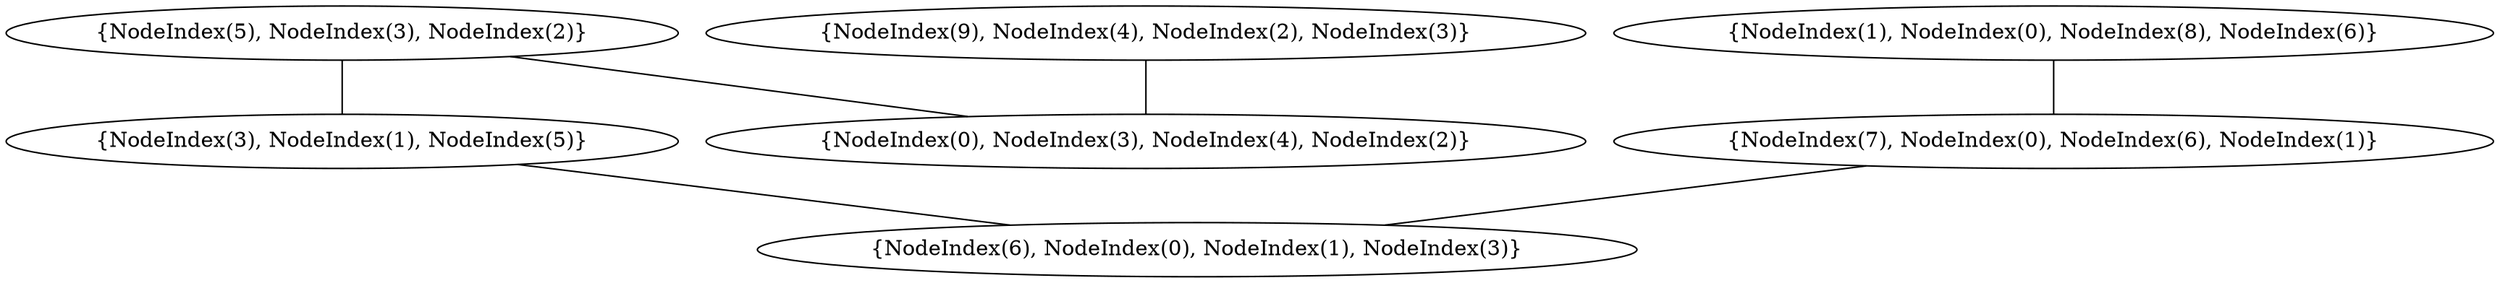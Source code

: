 graph {
    0 [ label = "{NodeIndex(0), NodeIndex(3), NodeIndex(4), NodeIndex(2)}" ]
    1 [ label = "{NodeIndex(6), NodeIndex(0), NodeIndex(1), NodeIndex(3)}" ]
    2 [ label = "{NodeIndex(7), NodeIndex(0), NodeIndex(6), NodeIndex(1)}" ]
    3 [ label = "{NodeIndex(1), NodeIndex(0), NodeIndex(8), NodeIndex(6)}" ]
    4 [ label = "{NodeIndex(3), NodeIndex(1), NodeIndex(5)}" ]
    5 [ label = "{NodeIndex(5), NodeIndex(3), NodeIndex(2)}" ]
    6 [ label = "{NodeIndex(9), NodeIndex(4), NodeIndex(2), NodeIndex(3)}" ]
    2 -- 1 [ ]
    3 -- 2 [ ]
    6 -- 0 [ ]
    5 -- 4 [ ]
    5 -- 0 [ ]
    4 -- 1 [ ]
}
